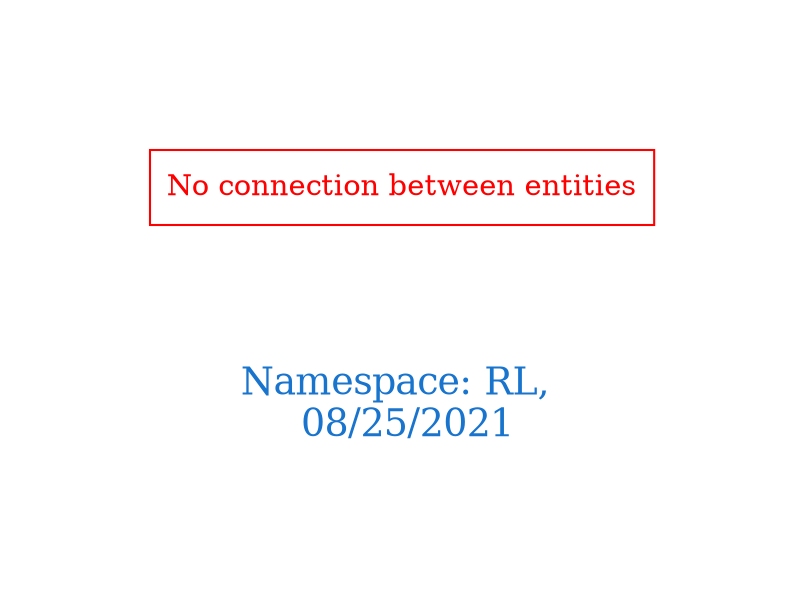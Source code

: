 digraph OGIT_ontology {
 graph [ rankdir= LR,pad=1 
fontsize = 18,
fontcolor= dodgerblue3,label = "\n\n\nNamespace: RL, \n 08/25/2021"];
node[shape=polygon];
edge [  color="gray81"];

"No connection between entities" [fontcolor = "red",color="red", shape="polygon"]
}
